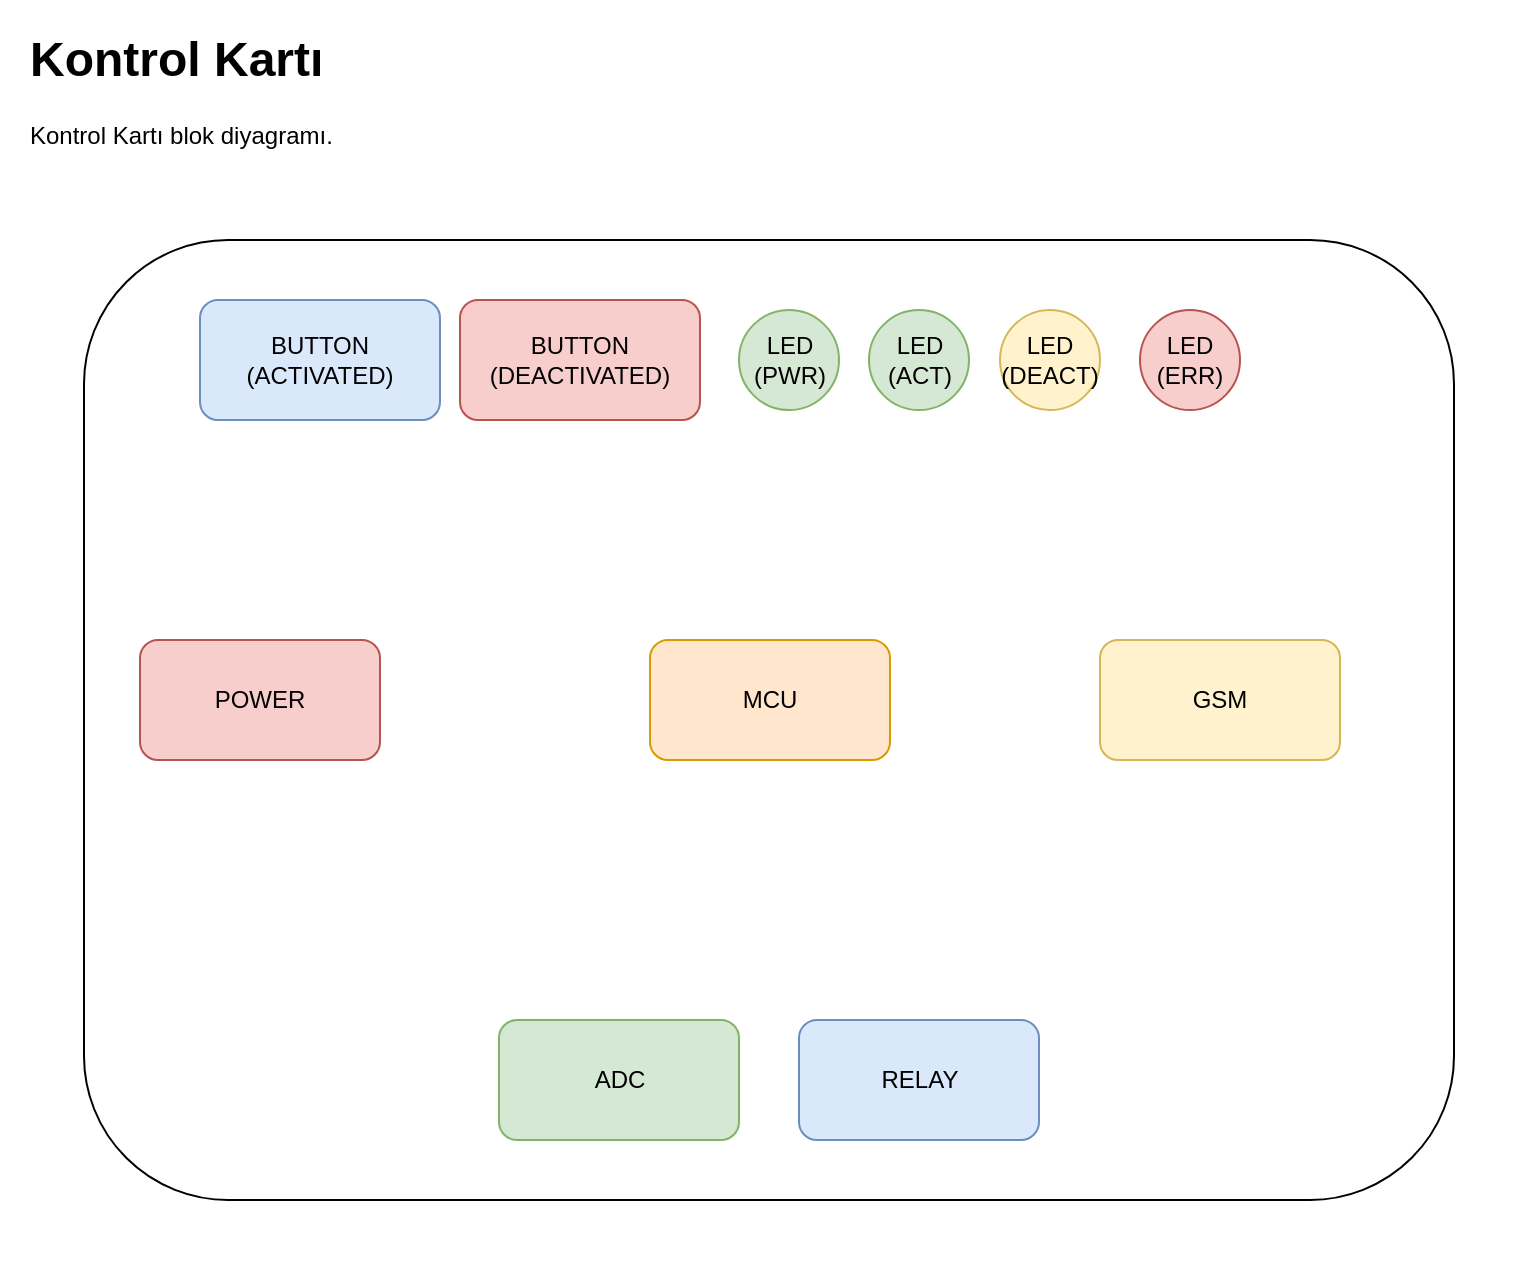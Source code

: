 <mxfile version="21.1.2" type="device">
  <diagram name="Page-1" id="bg3ucGJu7S6vjUEBu8IU">
    <mxGraphModel dx="1036" dy="702" grid="1" gridSize="10" guides="1" tooltips="1" connect="1" arrows="1" fold="1" page="1" pageScale="1" pageWidth="850" pageHeight="1100" math="0" shadow="0">
      <root>
        <mxCell id="0" />
        <mxCell id="1" parent="0" />
        <mxCell id="rdJd-Jw4QhEiDGAX6347-10" value="" style="rounded=0;whiteSpace=wrap;html=1;strokeColor=none;" parent="1" vertex="1">
          <mxGeometry x="40" y="40" width="760" height="640" as="geometry" />
        </mxCell>
        <mxCell id="rdJd-Jw4QhEiDGAX6347-3" value="" style="rounded=1;whiteSpace=wrap;html=1;" parent="1" vertex="1">
          <mxGeometry x="82" y="160" width="685" height="480" as="geometry" />
        </mxCell>
        <mxCell id="rdJd-Jw4QhEiDGAX6347-4" value="MCU" style="rounded=1;whiteSpace=wrap;html=1;fillColor=#ffe6cc;strokeColor=#d79b00;" parent="1" vertex="1">
          <mxGeometry x="365" y="360" width="120" height="60" as="geometry" />
        </mxCell>
        <mxCell id="rdJd-Jw4QhEiDGAX6347-5" value="ADC" style="rounded=1;whiteSpace=wrap;html=1;fillColor=#d5e8d4;strokeColor=#82b366;" parent="1" vertex="1">
          <mxGeometry x="289.5" y="550" width="120" height="60" as="geometry" />
        </mxCell>
        <mxCell id="rdJd-Jw4QhEiDGAX6347-6" value="RELAY" style="rounded=1;whiteSpace=wrap;html=1;fillColor=#dae8fc;strokeColor=#6c8ebf;" parent="1" vertex="1">
          <mxGeometry x="439.5" y="550" width="120" height="60" as="geometry" />
        </mxCell>
        <mxCell id="rdJd-Jw4QhEiDGAX6347-7" value="POWER" style="rounded=1;whiteSpace=wrap;html=1;fillColor=#f8cecc;strokeColor=#b85450;" parent="1" vertex="1">
          <mxGeometry x="110" y="360" width="120" height="60" as="geometry" />
        </mxCell>
        <mxCell id="rdJd-Jw4QhEiDGAX6347-8" value="GSM" style="rounded=1;whiteSpace=wrap;html=1;fillColor=#fff2cc;strokeColor=#d6b656;" parent="1" vertex="1">
          <mxGeometry x="590" y="360" width="120" height="60" as="geometry" />
        </mxCell>
        <mxCell id="rdJd-Jw4QhEiDGAX6347-11" value="&lt;h1&gt;Kontrol Kartı&lt;/h1&gt;&lt;p&gt;Kontrol Kartı blok diyagramı.&lt;/p&gt;" style="text;html=1;strokeColor=none;fillColor=none;spacing=5;spacingTop=-20;whiteSpace=wrap;overflow=hidden;rounded=0;" parent="1" vertex="1">
          <mxGeometry x="50" y="50" width="710" height="120" as="geometry" />
        </mxCell>
        <mxCell id="f6HfP_6K1WziMT_Ij4ei-2" value="BUTTON&lt;br&gt;(ACTIVATED)" style="rounded=1;whiteSpace=wrap;html=1;fillColor=#dae8fc;strokeColor=#6c8ebf;" vertex="1" parent="1">
          <mxGeometry x="140" y="190" width="120" height="60" as="geometry" />
        </mxCell>
        <mxCell id="f6HfP_6K1WziMT_Ij4ei-3" value="BUTTON&lt;br&gt;(DEACTIVATED)" style="rounded=1;whiteSpace=wrap;html=1;fillColor=#f8cecc;strokeColor=#b85450;" vertex="1" parent="1">
          <mxGeometry x="270" y="190" width="120" height="60" as="geometry" />
        </mxCell>
        <mxCell id="f6HfP_6K1WziMT_Ij4ei-5" value="LED&lt;br&gt;(PWR)" style="ellipse;whiteSpace=wrap;html=1;aspect=fixed;fillColor=#d5e8d4;strokeColor=#82b366;" vertex="1" parent="1">
          <mxGeometry x="409.5" y="195" width="50" height="50" as="geometry" />
        </mxCell>
        <mxCell id="f6HfP_6K1WziMT_Ij4ei-6" value="LED&lt;br&gt;(ACT)" style="ellipse;whiteSpace=wrap;html=1;aspect=fixed;fillColor=#d5e8d4;strokeColor=#82b366;" vertex="1" parent="1">
          <mxGeometry x="474.5" y="195" width="50" height="50" as="geometry" />
        </mxCell>
        <mxCell id="f6HfP_6K1WziMT_Ij4ei-7" value="LED&lt;br&gt;(DEACT)" style="ellipse;whiteSpace=wrap;html=1;aspect=fixed;fillColor=#fff2cc;strokeColor=#d6b656;" vertex="1" parent="1">
          <mxGeometry x="540" y="195" width="50" height="50" as="geometry" />
        </mxCell>
        <mxCell id="f6HfP_6K1WziMT_Ij4ei-8" value="LED&lt;br&gt;(ERR)" style="ellipse;whiteSpace=wrap;html=1;aspect=fixed;fillColor=#f8cecc;strokeColor=#b85450;" vertex="1" parent="1">
          <mxGeometry x="610" y="195" width="50" height="50" as="geometry" />
        </mxCell>
      </root>
    </mxGraphModel>
  </diagram>
</mxfile>
